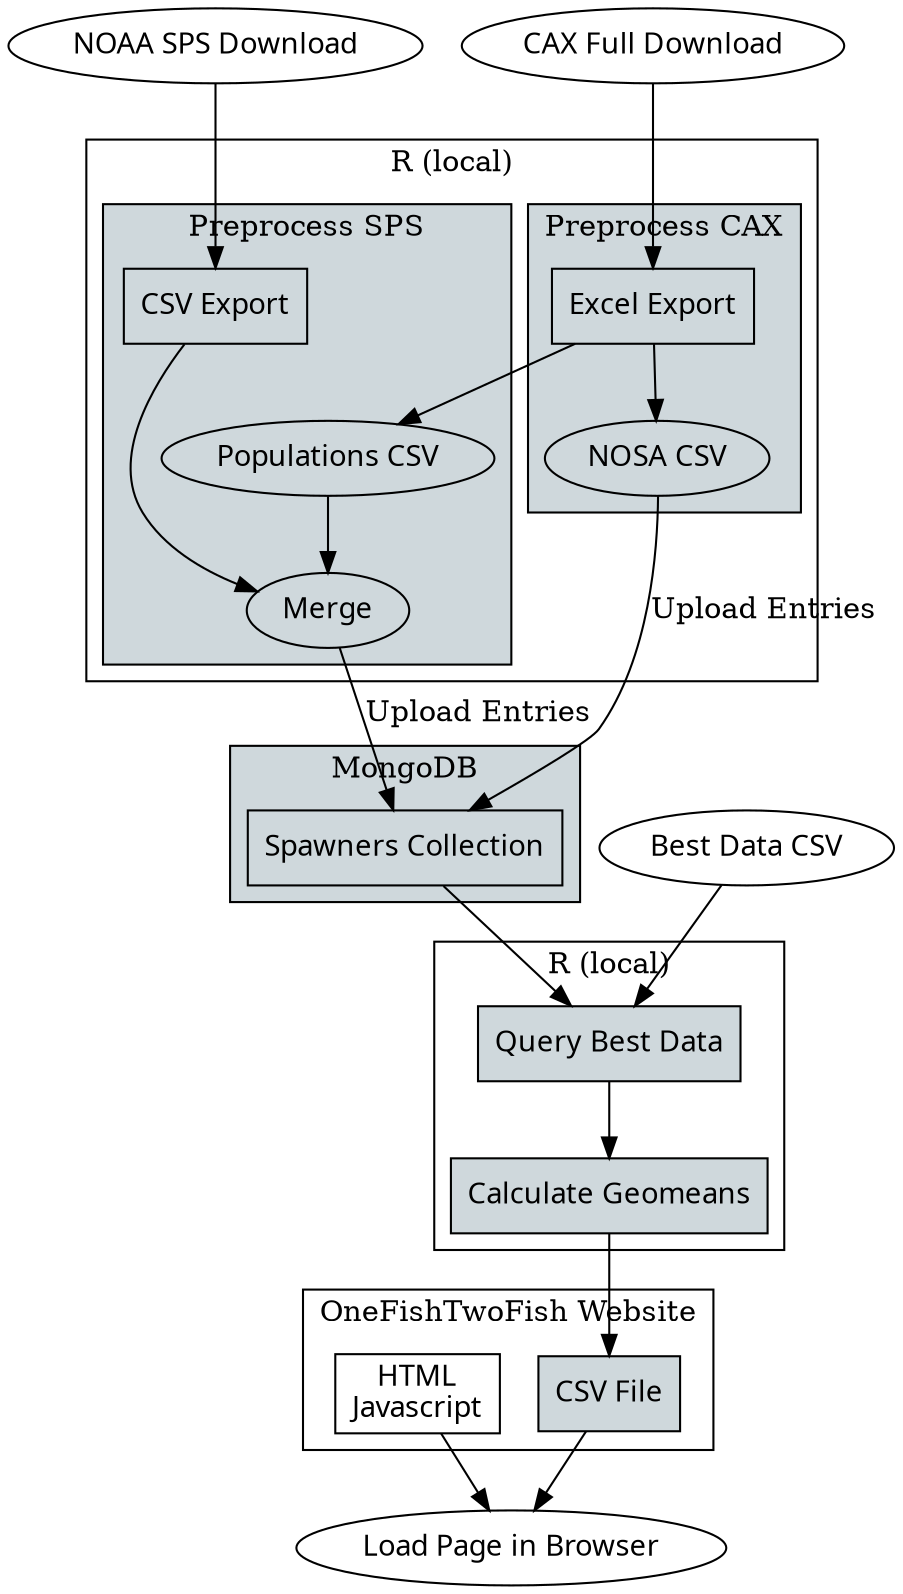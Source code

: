 digraph {
  node [ fontname="Handlee" ];
  compound=true

     sps_download [label="NOAA SPS Download"];
     cax_download [label="CAX Full Download"];


 
      
  subgraph cluster_backend {
    label="R (local)";
    rankdir="LR"
    subgraph cluster_CAX {
        fillcolor="#CFD8DC"
        style="filled"
        fontcolor="black"        
        label="Preprocess CAX"
        export_cax [label="Excel Export" shape=polygon];
        nosa_csv [label="NOSA CSV"]
        
    }
    
    subgraph cluster_SPS{
        fillcolor="#CFD8DC"
        style="filled"
        fontcolor="black"        
        label="Preprocess SPS"
        export_sps [label="CSV Export" shape=polygon];
        pop_csv [label="Populations CSV"]
        merge_pops [label="Merge"]
    }
    
    subgraph cluster_best{
        fillcolor="#CFD8DC"
        style="filled"
        fontcolor="black"        
        label="Set Best Data"
        
    }    

  }
  
    subgraph cluster_back2{
        label="R (local)"
        query_mongo [shape=rectangle label="Query Best Data" fillcolor="#CFD8DC"
    style="filled" fontcolor="black"]
        geomeans [label="Calculate Geomeans" shape=rectangle fillcolor="#CFD8DC"
    style="filled" fontcolor="black"]
    }
  
  subgraph cluster_onefish {
    label="OneFishTwoFish Website" 
    html [shape=rectangle label="HTML\nJavascript"]
    csv [shape=rectangle label="CSV File" fillcolor="#CFD8DC"
    style="filled" fontcolor="black"]
  }
  
  load_page [label="Load Page in Browser"]

  
  subgraph cluster_MongoDB{
        fillcolor="#CFD8DC"
        style="filled"
        fontcolor="black"        
        label="MongoDB"
        spawners[label="Spawners Collection" shape=polygon];
  }
  
  subgraph cluster_postprocss{
      
  }
  
  best_csv [label="Best Data CSV"]
  
  cax_download -> export_cax;
  sps_download -> export_sps
  export_cax -> nosa_csv
  export_cax -> pop_csv
  pop_csv -> merge_pops
  nosa_csv -> spawners [label="Upload Entries"]
  export_sps -> merge_pops
  export_sps -> pop_csv  [style=invis]
  merge_pops -> spawners [label="Upload Entries"]
  best_csv -> query_mongo
  spawners -> query_mongo
  query_mongo -> geomeans
  geomeans -> csv

  html -> load_page
  csv -> load_page

}